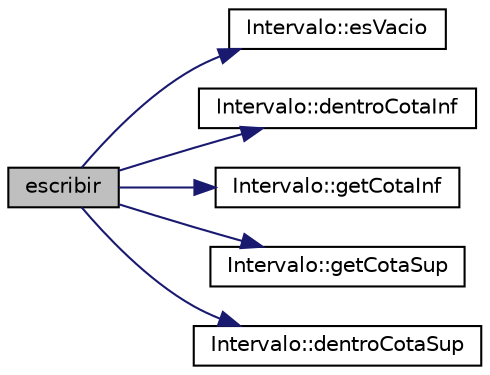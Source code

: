 digraph "escribir"
{
 // LATEX_PDF_SIZE
  edge [fontname="Helvetica",fontsize="10",labelfontname="Helvetica",labelfontsize="10"];
  node [fontname="Helvetica",fontsize="10",shape=record];
  rankdir="LR";
  Node7 [label="escribir",height=0.2,width=0.4,color="black", fillcolor="grey75", style="filled", fontcolor="black",tooltip="Imprime los valores de un intervalo de forma visual según lo indicado en el guión."];
  Node7 -> Node8 [color="midnightblue",fontsize="10",style="solid",fontname="Helvetica"];
  Node8 [label="Intervalo::esVacio",height=0.2,width=0.4,color="black", fillcolor="white", style="filled",URL="$classIntervalo.html#adc77e18147f9f9f85476a0d44257bb02",tooltip="Consulta si el intervalo almacenado es vacío o no."];
  Node7 -> Node9 [color="midnightblue",fontsize="10",style="solid",fontname="Helvetica"];
  Node9 [label="Intervalo::dentroCotaInf",height=0.2,width=0.4,color="black", fillcolor="white", style="filled",URL="$classIntervalo.html#aac8f7b98dd0d702086ea897f5c9ad932",tooltip="Consulta si el intervalo es cerrado en su cota inferior."];
  Node7 -> Node10 [color="midnightblue",fontsize="10",style="solid",fontname="Helvetica"];
  Node10 [label="Intervalo::getCotaInf",height=0.2,width=0.4,color="black", fillcolor="white", style="filled",URL="$classIntervalo.html#aafa3f6ec78c6bd44b568e343fb22fc90",tooltip="Devuelve la cota inferior del intervalo."];
  Node7 -> Node11 [color="midnightblue",fontsize="10",style="solid",fontname="Helvetica"];
  Node11 [label="Intervalo::getCotaSup",height=0.2,width=0.4,color="black", fillcolor="white", style="filled",URL="$classIntervalo.html#a2dd767a860e4e85ec3d5a44e78884b76",tooltip="Devuelve la cota superior del intervalo."];
  Node7 -> Node12 [color="midnightblue",fontsize="10",style="solid",fontname="Helvetica"];
  Node12 [label="Intervalo::dentroCotaSup",height=0.2,width=0.4,color="black", fillcolor="white", style="filled",URL="$classIntervalo.html#aed0964a68d4b727bd104f5128ee7a7ef",tooltip="Consulta si el intervalo es cerrado en su cota superior."];
}
